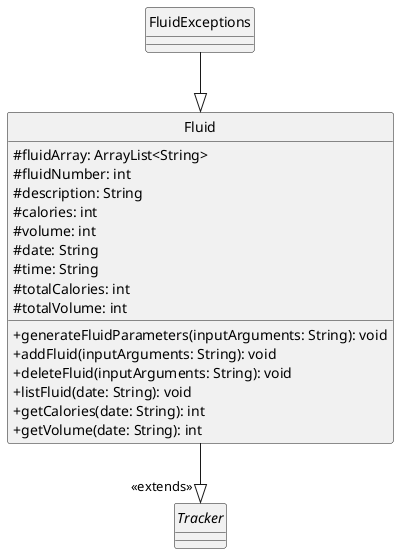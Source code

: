 @startuml
'https://plantuml.com/class-diagram
skinparam classAttributeIconSize 0
hide circle

abstract class Tracker {
}

class Fluid {
    #fluidArray: ArrayList<String>
    #fluidNumber: int
    #description: String
    #calories: int
    #volume: int
    #date: String
    #time: String
    #totalCalories: int
    #totalVolume: int

  +generateFluidParameters(inputArguments: String): void
  +addFluid(inputArguments: String): void
  +deleteFluid(inputArguments: String): void
  +listFluid(date: String): void
  +getCalories(date: String): int
  +getVolume(date: String): int
}

class FluidExceptions {
}

FluidExceptions --|> Fluid
Fluid --|> "<<extends>>" Tracker

@enduml